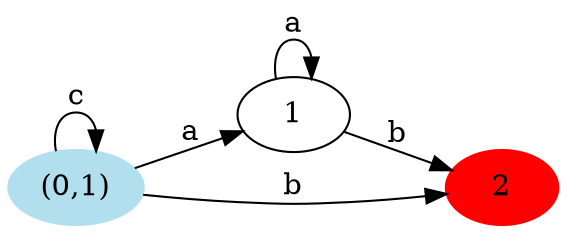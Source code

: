 digraph {
	graph [rankdir=LR]
	0 [label="(0,1)" color=lightblue2 style=filled]
	1 [label=1]
	2 [label=2 color=red style=filled]

  0 -> 0 [label=c]
  0 -> 1 [label=a]
  0 -> 2 [label=b]

  1 -> 1 [label=a]
  1 -> 2 [label=b]
}
